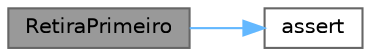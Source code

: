 digraph "RetiraPrimeiro"
{
 // LATEX_PDF_SIZE
  bgcolor="transparent";
  edge [fontname=Helvetica,fontsize=10,labelfontname=Helvetica,labelfontsize=10];
  node [fontname=Helvetica,fontsize=10,shape=box,height=0.2,width=0.4];
  rankdir="LR";
  Node1 [label="RetiraPrimeiro",height=0.2,width=0.4,color="gray40", fillcolor="grey60", style="filled", fontcolor="black",tooltip="Retira o primeiro item da lista, retornando o objeto ligado a ele."];
  Node1 -> Node2 [color="steelblue1",style="solid"];
  Node2 [label="assert",height=0.2,width=0.4,color="grey40", fillcolor="white", style="filled",URL="$bitmap_8c.html#ae6321531d73ebab0e0f1081a903be53c",tooltip=" "];
}
